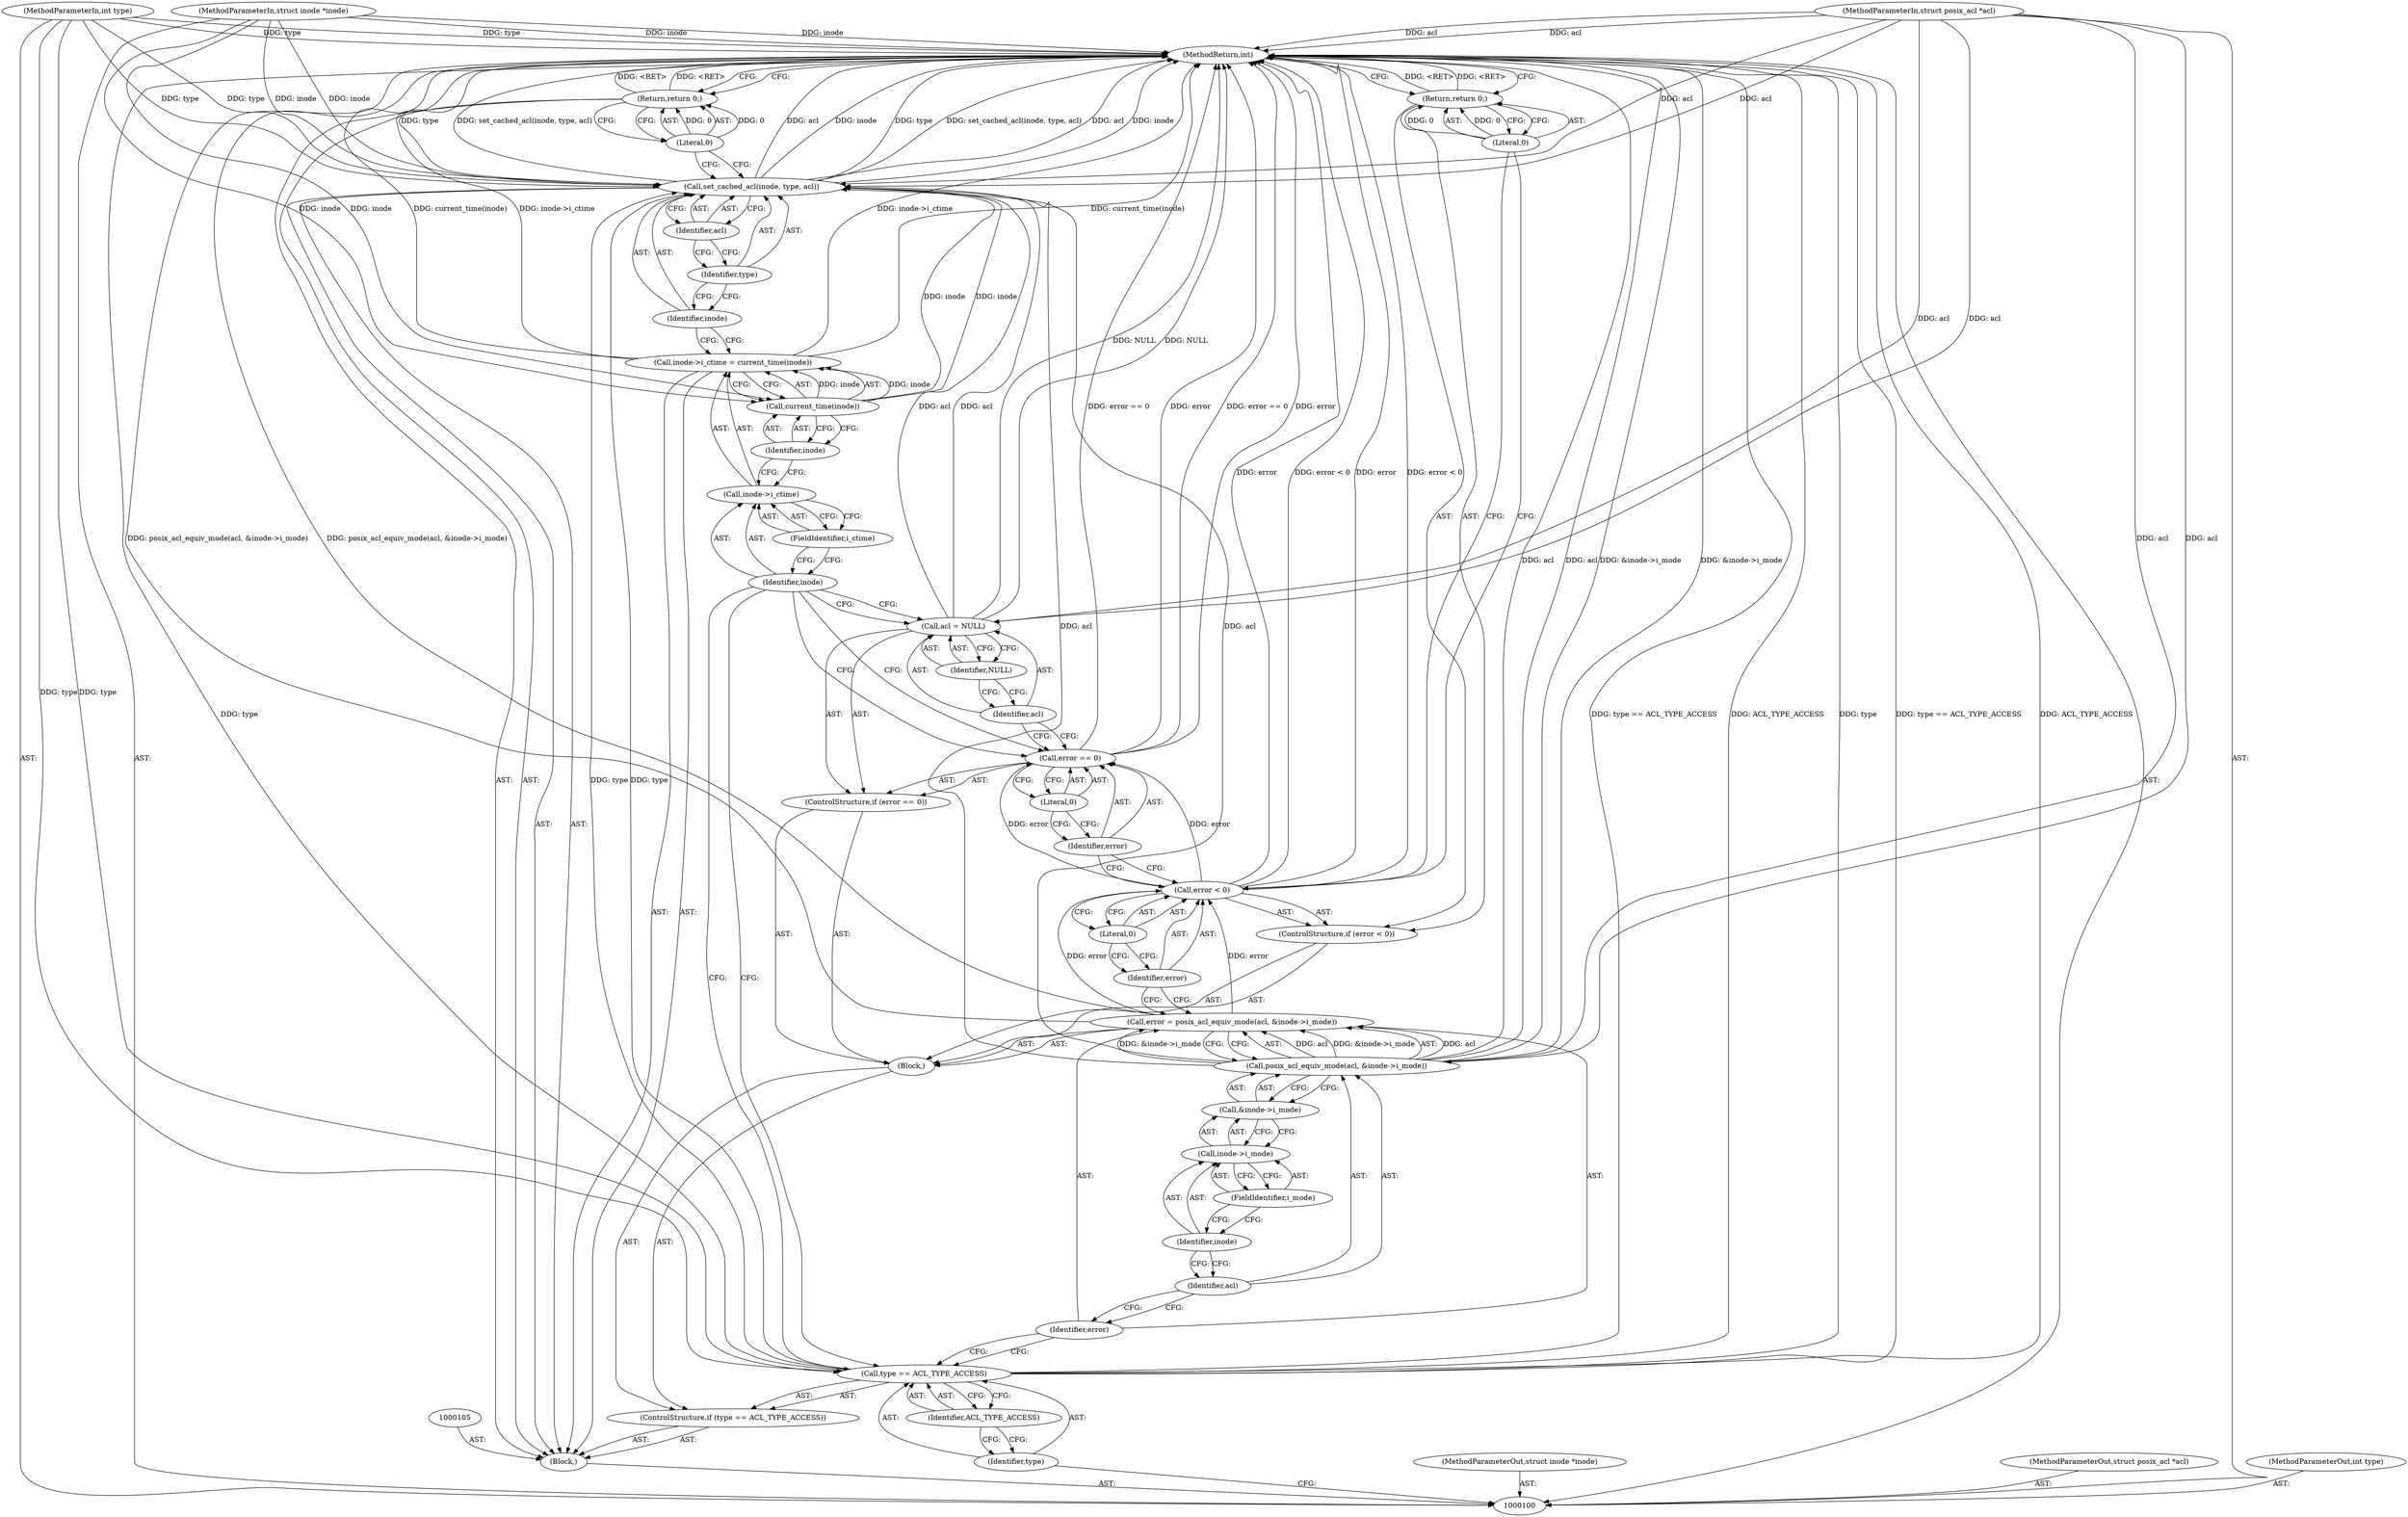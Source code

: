 digraph "1_linux_497de07d89c1410d76a15bec2bb41f24a2a89f31" {
"1000144" [label="(MethodReturn,int)"];
"1000101" [label="(MethodParameterIn,struct inode *inode)"];
"1000190" [label="(MethodParameterOut,struct inode *inode)"];
"1000102" [label="(MethodParameterIn,struct posix_acl *acl)"];
"1000191" [label="(MethodParameterOut,struct posix_acl *acl)"];
"1000103" [label="(MethodParameterIn,int type)"];
"1000192" [label="(MethodParameterOut,int type)"];
"1000129" [label="(Call,acl = NULL)"];
"1000130" [label="(Identifier,acl)"];
"1000131" [label="(Identifier,NULL)"];
"1000136" [label="(Call,current_time(inode))"];
"1000132" [label="(Call,inode->i_ctime = current_time(inode))"];
"1000133" [label="(Call,inode->i_ctime)"];
"1000134" [label="(Identifier,inode)"];
"1000137" [label="(Identifier,inode)"];
"1000135" [label="(FieldIdentifier,i_ctime)"];
"1000138" [label="(Call,set_cached_acl(inode, type, acl))"];
"1000139" [label="(Identifier,inode)"];
"1000140" [label="(Identifier,type)"];
"1000141" [label="(Identifier,acl)"];
"1000142" [label="(Return,return 0;)"];
"1000143" [label="(Literal,0)"];
"1000104" [label="(Block,)"];
"1000109" [label="(Identifier,ACL_TYPE_ACCESS)"];
"1000106" [label="(ControlStructure,if (type == ACL_TYPE_ACCESS))"];
"1000110" [label="(Block,)"];
"1000107" [label="(Call,type == ACL_TYPE_ACCESS)"];
"1000108" [label="(Identifier,type)"];
"1000113" [label="(Call,posix_acl_equiv_mode(acl, &inode->i_mode))"];
"1000111" [label="(Call,error = posix_acl_equiv_mode(acl, &inode->i_mode))"];
"1000112" [label="(Identifier,error)"];
"1000114" [label="(Identifier,acl)"];
"1000115" [label="(Call,&inode->i_mode)"];
"1000116" [label="(Call,inode->i_mode)"];
"1000117" [label="(Identifier,inode)"];
"1000118" [label="(FieldIdentifier,i_mode)"];
"1000122" [label="(Literal,0)"];
"1000119" [label="(ControlStructure,if (error < 0))"];
"1000120" [label="(Call,error < 0)"];
"1000121" [label="(Identifier,error)"];
"1000124" [label="(Literal,0)"];
"1000123" [label="(Return,return 0;)"];
"1000128" [label="(Literal,0)"];
"1000125" [label="(ControlStructure,if (error == 0))"];
"1000126" [label="(Call,error == 0)"];
"1000127" [label="(Identifier,error)"];
"1000144" -> "1000100"  [label="AST: "];
"1000144" -> "1000123"  [label="CFG: "];
"1000144" -> "1000142"  [label="CFG: "];
"1000126" -> "1000144"  [label="DDG: error == 0"];
"1000126" -> "1000144"  [label="DDG: error"];
"1000107" -> "1000144"  [label="DDG: type"];
"1000107" -> "1000144"  [label="DDG: type == ACL_TYPE_ACCESS"];
"1000107" -> "1000144"  [label="DDG: ACL_TYPE_ACCESS"];
"1000113" -> "1000144"  [label="DDG: acl"];
"1000113" -> "1000144"  [label="DDG: &inode->i_mode"];
"1000138" -> "1000144"  [label="DDG: type"];
"1000138" -> "1000144"  [label="DDG: set_cached_acl(inode, type, acl)"];
"1000138" -> "1000144"  [label="DDG: acl"];
"1000138" -> "1000144"  [label="DDG: inode"];
"1000132" -> "1000144"  [label="DDG: current_time(inode)"];
"1000132" -> "1000144"  [label="DDG: inode->i_ctime"];
"1000129" -> "1000144"  [label="DDG: NULL"];
"1000103" -> "1000144"  [label="DDG: type"];
"1000120" -> "1000144"  [label="DDG: error"];
"1000120" -> "1000144"  [label="DDG: error < 0"];
"1000102" -> "1000144"  [label="DDG: acl"];
"1000111" -> "1000144"  [label="DDG: posix_acl_equiv_mode(acl, &inode->i_mode)"];
"1000101" -> "1000144"  [label="DDG: inode"];
"1000142" -> "1000144"  [label="DDG: <RET>"];
"1000123" -> "1000144"  [label="DDG: <RET>"];
"1000101" -> "1000100"  [label="AST: "];
"1000101" -> "1000144"  [label="DDG: inode"];
"1000101" -> "1000136"  [label="DDG: inode"];
"1000101" -> "1000138"  [label="DDG: inode"];
"1000190" -> "1000100"  [label="AST: "];
"1000102" -> "1000100"  [label="AST: "];
"1000102" -> "1000144"  [label="DDG: acl"];
"1000102" -> "1000113"  [label="DDG: acl"];
"1000102" -> "1000129"  [label="DDG: acl"];
"1000102" -> "1000138"  [label="DDG: acl"];
"1000191" -> "1000100"  [label="AST: "];
"1000103" -> "1000100"  [label="AST: "];
"1000103" -> "1000144"  [label="DDG: type"];
"1000103" -> "1000107"  [label="DDG: type"];
"1000103" -> "1000138"  [label="DDG: type"];
"1000192" -> "1000100"  [label="AST: "];
"1000129" -> "1000125"  [label="AST: "];
"1000129" -> "1000131"  [label="CFG: "];
"1000130" -> "1000129"  [label="AST: "];
"1000131" -> "1000129"  [label="AST: "];
"1000134" -> "1000129"  [label="CFG: "];
"1000129" -> "1000144"  [label="DDG: NULL"];
"1000102" -> "1000129"  [label="DDG: acl"];
"1000129" -> "1000138"  [label="DDG: acl"];
"1000130" -> "1000129"  [label="AST: "];
"1000130" -> "1000126"  [label="CFG: "];
"1000131" -> "1000130"  [label="CFG: "];
"1000131" -> "1000129"  [label="AST: "];
"1000131" -> "1000130"  [label="CFG: "];
"1000129" -> "1000131"  [label="CFG: "];
"1000136" -> "1000132"  [label="AST: "];
"1000136" -> "1000137"  [label="CFG: "];
"1000137" -> "1000136"  [label="AST: "];
"1000132" -> "1000136"  [label="CFG: "];
"1000136" -> "1000132"  [label="DDG: inode"];
"1000101" -> "1000136"  [label="DDG: inode"];
"1000136" -> "1000138"  [label="DDG: inode"];
"1000132" -> "1000104"  [label="AST: "];
"1000132" -> "1000136"  [label="CFG: "];
"1000133" -> "1000132"  [label="AST: "];
"1000136" -> "1000132"  [label="AST: "];
"1000139" -> "1000132"  [label="CFG: "];
"1000132" -> "1000144"  [label="DDG: current_time(inode)"];
"1000132" -> "1000144"  [label="DDG: inode->i_ctime"];
"1000136" -> "1000132"  [label="DDG: inode"];
"1000133" -> "1000132"  [label="AST: "];
"1000133" -> "1000135"  [label="CFG: "];
"1000134" -> "1000133"  [label="AST: "];
"1000135" -> "1000133"  [label="AST: "];
"1000137" -> "1000133"  [label="CFG: "];
"1000134" -> "1000133"  [label="AST: "];
"1000134" -> "1000129"  [label="CFG: "];
"1000134" -> "1000126"  [label="CFG: "];
"1000134" -> "1000107"  [label="CFG: "];
"1000135" -> "1000134"  [label="CFG: "];
"1000137" -> "1000136"  [label="AST: "];
"1000137" -> "1000133"  [label="CFG: "];
"1000136" -> "1000137"  [label="CFG: "];
"1000135" -> "1000133"  [label="AST: "];
"1000135" -> "1000134"  [label="CFG: "];
"1000133" -> "1000135"  [label="CFG: "];
"1000138" -> "1000104"  [label="AST: "];
"1000138" -> "1000141"  [label="CFG: "];
"1000139" -> "1000138"  [label="AST: "];
"1000140" -> "1000138"  [label="AST: "];
"1000141" -> "1000138"  [label="AST: "];
"1000143" -> "1000138"  [label="CFG: "];
"1000138" -> "1000144"  [label="DDG: type"];
"1000138" -> "1000144"  [label="DDG: set_cached_acl(inode, type, acl)"];
"1000138" -> "1000144"  [label="DDG: acl"];
"1000138" -> "1000144"  [label="DDG: inode"];
"1000136" -> "1000138"  [label="DDG: inode"];
"1000101" -> "1000138"  [label="DDG: inode"];
"1000107" -> "1000138"  [label="DDG: type"];
"1000103" -> "1000138"  [label="DDG: type"];
"1000129" -> "1000138"  [label="DDG: acl"];
"1000113" -> "1000138"  [label="DDG: acl"];
"1000102" -> "1000138"  [label="DDG: acl"];
"1000139" -> "1000138"  [label="AST: "];
"1000139" -> "1000132"  [label="CFG: "];
"1000140" -> "1000139"  [label="CFG: "];
"1000140" -> "1000138"  [label="AST: "];
"1000140" -> "1000139"  [label="CFG: "];
"1000141" -> "1000140"  [label="CFG: "];
"1000141" -> "1000138"  [label="AST: "];
"1000141" -> "1000140"  [label="CFG: "];
"1000138" -> "1000141"  [label="CFG: "];
"1000142" -> "1000104"  [label="AST: "];
"1000142" -> "1000143"  [label="CFG: "];
"1000143" -> "1000142"  [label="AST: "];
"1000144" -> "1000142"  [label="CFG: "];
"1000142" -> "1000144"  [label="DDG: <RET>"];
"1000143" -> "1000142"  [label="DDG: 0"];
"1000143" -> "1000142"  [label="AST: "];
"1000143" -> "1000138"  [label="CFG: "];
"1000142" -> "1000143"  [label="CFG: "];
"1000143" -> "1000142"  [label="DDG: 0"];
"1000104" -> "1000100"  [label="AST: "];
"1000105" -> "1000104"  [label="AST: "];
"1000106" -> "1000104"  [label="AST: "];
"1000132" -> "1000104"  [label="AST: "];
"1000138" -> "1000104"  [label="AST: "];
"1000142" -> "1000104"  [label="AST: "];
"1000109" -> "1000107"  [label="AST: "];
"1000109" -> "1000108"  [label="CFG: "];
"1000107" -> "1000109"  [label="CFG: "];
"1000106" -> "1000104"  [label="AST: "];
"1000107" -> "1000106"  [label="AST: "];
"1000110" -> "1000106"  [label="AST: "];
"1000110" -> "1000106"  [label="AST: "];
"1000111" -> "1000110"  [label="AST: "];
"1000119" -> "1000110"  [label="AST: "];
"1000125" -> "1000110"  [label="AST: "];
"1000107" -> "1000106"  [label="AST: "];
"1000107" -> "1000109"  [label="CFG: "];
"1000108" -> "1000107"  [label="AST: "];
"1000109" -> "1000107"  [label="AST: "];
"1000112" -> "1000107"  [label="CFG: "];
"1000134" -> "1000107"  [label="CFG: "];
"1000107" -> "1000144"  [label="DDG: type"];
"1000107" -> "1000144"  [label="DDG: type == ACL_TYPE_ACCESS"];
"1000107" -> "1000144"  [label="DDG: ACL_TYPE_ACCESS"];
"1000103" -> "1000107"  [label="DDG: type"];
"1000107" -> "1000138"  [label="DDG: type"];
"1000108" -> "1000107"  [label="AST: "];
"1000108" -> "1000100"  [label="CFG: "];
"1000109" -> "1000108"  [label="CFG: "];
"1000113" -> "1000111"  [label="AST: "];
"1000113" -> "1000115"  [label="CFG: "];
"1000114" -> "1000113"  [label="AST: "];
"1000115" -> "1000113"  [label="AST: "];
"1000111" -> "1000113"  [label="CFG: "];
"1000113" -> "1000144"  [label="DDG: acl"];
"1000113" -> "1000144"  [label="DDG: &inode->i_mode"];
"1000113" -> "1000111"  [label="DDG: acl"];
"1000113" -> "1000111"  [label="DDG: &inode->i_mode"];
"1000102" -> "1000113"  [label="DDG: acl"];
"1000113" -> "1000138"  [label="DDG: acl"];
"1000111" -> "1000110"  [label="AST: "];
"1000111" -> "1000113"  [label="CFG: "];
"1000112" -> "1000111"  [label="AST: "];
"1000113" -> "1000111"  [label="AST: "];
"1000121" -> "1000111"  [label="CFG: "];
"1000111" -> "1000144"  [label="DDG: posix_acl_equiv_mode(acl, &inode->i_mode)"];
"1000113" -> "1000111"  [label="DDG: acl"];
"1000113" -> "1000111"  [label="DDG: &inode->i_mode"];
"1000111" -> "1000120"  [label="DDG: error"];
"1000112" -> "1000111"  [label="AST: "];
"1000112" -> "1000107"  [label="CFG: "];
"1000114" -> "1000112"  [label="CFG: "];
"1000114" -> "1000113"  [label="AST: "];
"1000114" -> "1000112"  [label="CFG: "];
"1000117" -> "1000114"  [label="CFG: "];
"1000115" -> "1000113"  [label="AST: "];
"1000115" -> "1000116"  [label="CFG: "];
"1000116" -> "1000115"  [label="AST: "];
"1000113" -> "1000115"  [label="CFG: "];
"1000116" -> "1000115"  [label="AST: "];
"1000116" -> "1000118"  [label="CFG: "];
"1000117" -> "1000116"  [label="AST: "];
"1000118" -> "1000116"  [label="AST: "];
"1000115" -> "1000116"  [label="CFG: "];
"1000117" -> "1000116"  [label="AST: "];
"1000117" -> "1000114"  [label="CFG: "];
"1000118" -> "1000117"  [label="CFG: "];
"1000118" -> "1000116"  [label="AST: "];
"1000118" -> "1000117"  [label="CFG: "];
"1000116" -> "1000118"  [label="CFG: "];
"1000122" -> "1000120"  [label="AST: "];
"1000122" -> "1000121"  [label="CFG: "];
"1000120" -> "1000122"  [label="CFG: "];
"1000119" -> "1000110"  [label="AST: "];
"1000120" -> "1000119"  [label="AST: "];
"1000123" -> "1000119"  [label="AST: "];
"1000120" -> "1000119"  [label="AST: "];
"1000120" -> "1000122"  [label="CFG: "];
"1000121" -> "1000120"  [label="AST: "];
"1000122" -> "1000120"  [label="AST: "];
"1000124" -> "1000120"  [label="CFG: "];
"1000127" -> "1000120"  [label="CFG: "];
"1000120" -> "1000144"  [label="DDG: error"];
"1000120" -> "1000144"  [label="DDG: error < 0"];
"1000111" -> "1000120"  [label="DDG: error"];
"1000120" -> "1000126"  [label="DDG: error"];
"1000121" -> "1000120"  [label="AST: "];
"1000121" -> "1000111"  [label="CFG: "];
"1000122" -> "1000121"  [label="CFG: "];
"1000124" -> "1000123"  [label="AST: "];
"1000124" -> "1000120"  [label="CFG: "];
"1000123" -> "1000124"  [label="CFG: "];
"1000124" -> "1000123"  [label="DDG: 0"];
"1000123" -> "1000119"  [label="AST: "];
"1000123" -> "1000124"  [label="CFG: "];
"1000124" -> "1000123"  [label="AST: "];
"1000144" -> "1000123"  [label="CFG: "];
"1000123" -> "1000144"  [label="DDG: <RET>"];
"1000124" -> "1000123"  [label="DDG: 0"];
"1000128" -> "1000126"  [label="AST: "];
"1000128" -> "1000127"  [label="CFG: "];
"1000126" -> "1000128"  [label="CFG: "];
"1000125" -> "1000110"  [label="AST: "];
"1000126" -> "1000125"  [label="AST: "];
"1000129" -> "1000125"  [label="AST: "];
"1000126" -> "1000125"  [label="AST: "];
"1000126" -> "1000128"  [label="CFG: "];
"1000127" -> "1000126"  [label="AST: "];
"1000128" -> "1000126"  [label="AST: "];
"1000130" -> "1000126"  [label="CFG: "];
"1000134" -> "1000126"  [label="CFG: "];
"1000126" -> "1000144"  [label="DDG: error == 0"];
"1000126" -> "1000144"  [label="DDG: error"];
"1000120" -> "1000126"  [label="DDG: error"];
"1000127" -> "1000126"  [label="AST: "];
"1000127" -> "1000120"  [label="CFG: "];
"1000128" -> "1000127"  [label="CFG: "];
}
